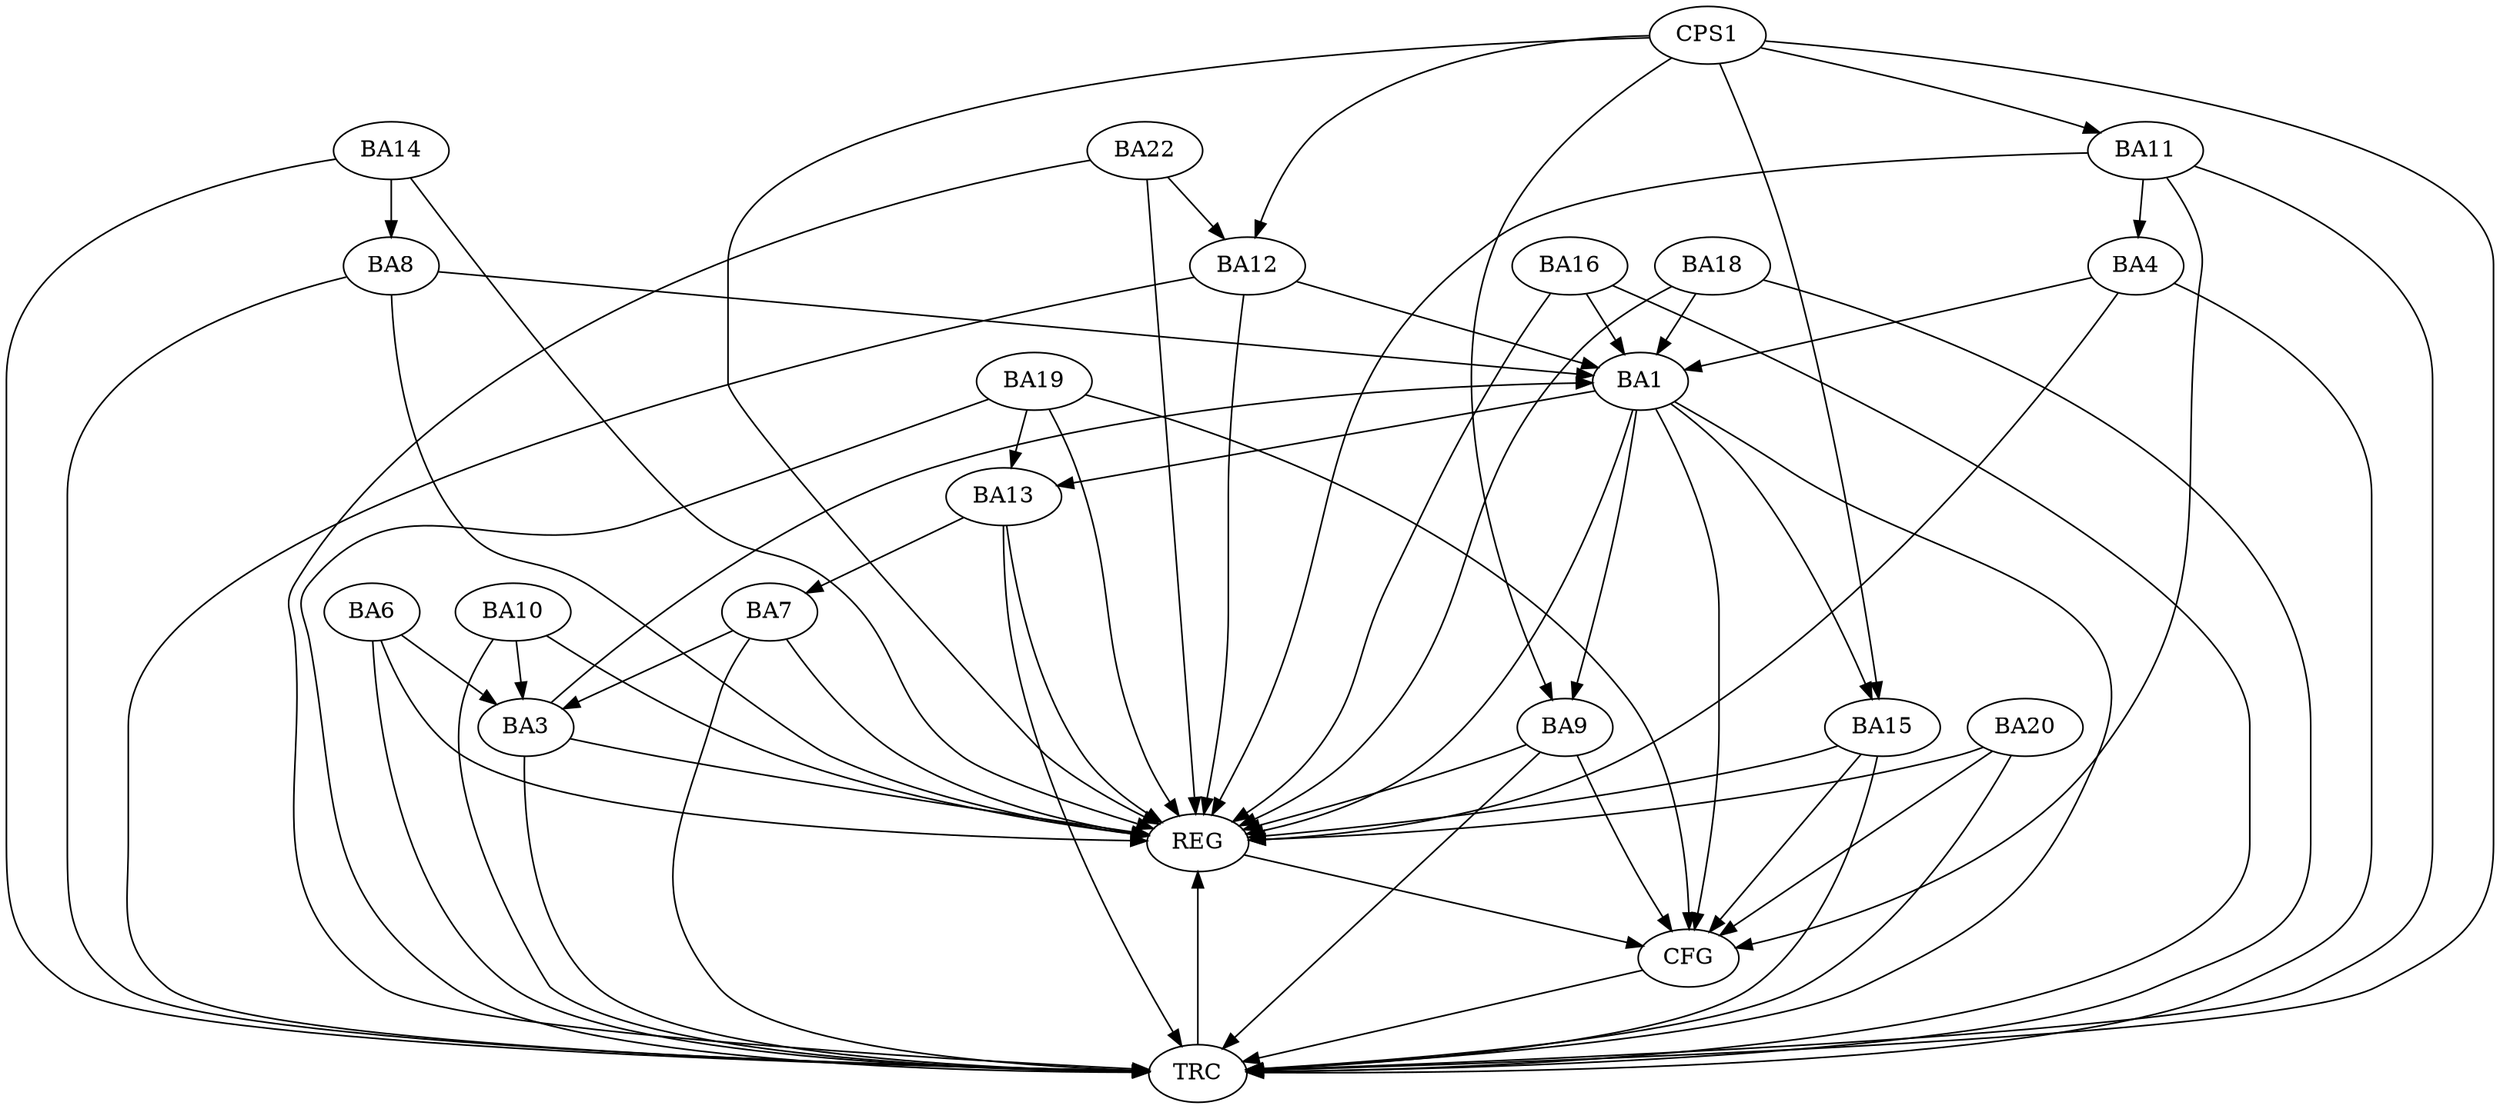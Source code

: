 strict digraph G {
  BA1 [ label="BA1" ];
  BA3 [ label="BA3" ];
  BA4 [ label="BA4" ];
  BA6 [ label="BA6" ];
  BA7 [ label="BA7" ];
  BA8 [ label="BA8" ];
  BA9 [ label="BA9" ];
  BA10 [ label="BA10" ];
  BA11 [ label="BA11" ];
  BA12 [ label="BA12" ];
  BA13 [ label="BA13" ];
  BA14 [ label="BA14" ];
  BA15 [ label="BA15" ];
  BA16 [ label="BA16" ];
  BA18 [ label="BA18" ];
  BA19 [ label="BA19" ];
  BA20 [ label="BA20" ];
  BA22 [ label="BA22" ];
  CPS1 [ label="CPS1" ];
  REG [ label="REG" ];
  CFG [ label="CFG" ];
  TRC [ label="TRC" ];
  BA3 -> BA1;
  BA4 -> BA1;
  BA6 -> BA3;
  BA7 -> BA3;
  BA8 -> BA1;
  BA10 -> BA3;
  BA11 -> BA4;
  BA12 -> BA1;
  BA13 -> BA7;
  BA14 -> BA8;
  BA16 -> BA1;
  BA18 -> BA1;
  BA19 -> BA13;
  BA22 -> BA12;
  CPS1 -> BA11;
  CPS1 -> BA12;
  CPS1 -> BA15;
  CPS1 -> BA9;
  BA1 -> REG;
  BA3 -> REG;
  BA4 -> REG;
  BA6 -> REG;
  BA7 -> REG;
  BA8 -> REG;
  BA9 -> REG;
  BA10 -> REG;
  BA11 -> REG;
  BA12 -> REG;
  BA13 -> REG;
  BA14 -> REG;
  BA15 -> REG;
  BA16 -> REG;
  BA18 -> REG;
  BA19 -> REG;
  BA20 -> REG;
  BA22 -> REG;
  CPS1 -> REG;
  BA1 -> CFG;
  BA11 -> CFG;
  BA9 -> CFG;
  BA15 -> CFG;
  BA19 -> CFG;
  BA20 -> CFG;
  REG -> CFG;
  BA1 -> TRC;
  BA3 -> TRC;
  BA4 -> TRC;
  BA6 -> TRC;
  BA7 -> TRC;
  BA8 -> TRC;
  BA9 -> TRC;
  BA10 -> TRC;
  BA11 -> TRC;
  BA12 -> TRC;
  BA13 -> TRC;
  BA14 -> TRC;
  BA15 -> TRC;
  BA16 -> TRC;
  BA18 -> TRC;
  BA19 -> TRC;
  BA20 -> TRC;
  BA22 -> TRC;
  CPS1 -> TRC;
  CFG -> TRC;
  TRC -> REG;
  BA1 -> BA13;
  BA1 -> BA15;
  BA1 -> BA9;
}
